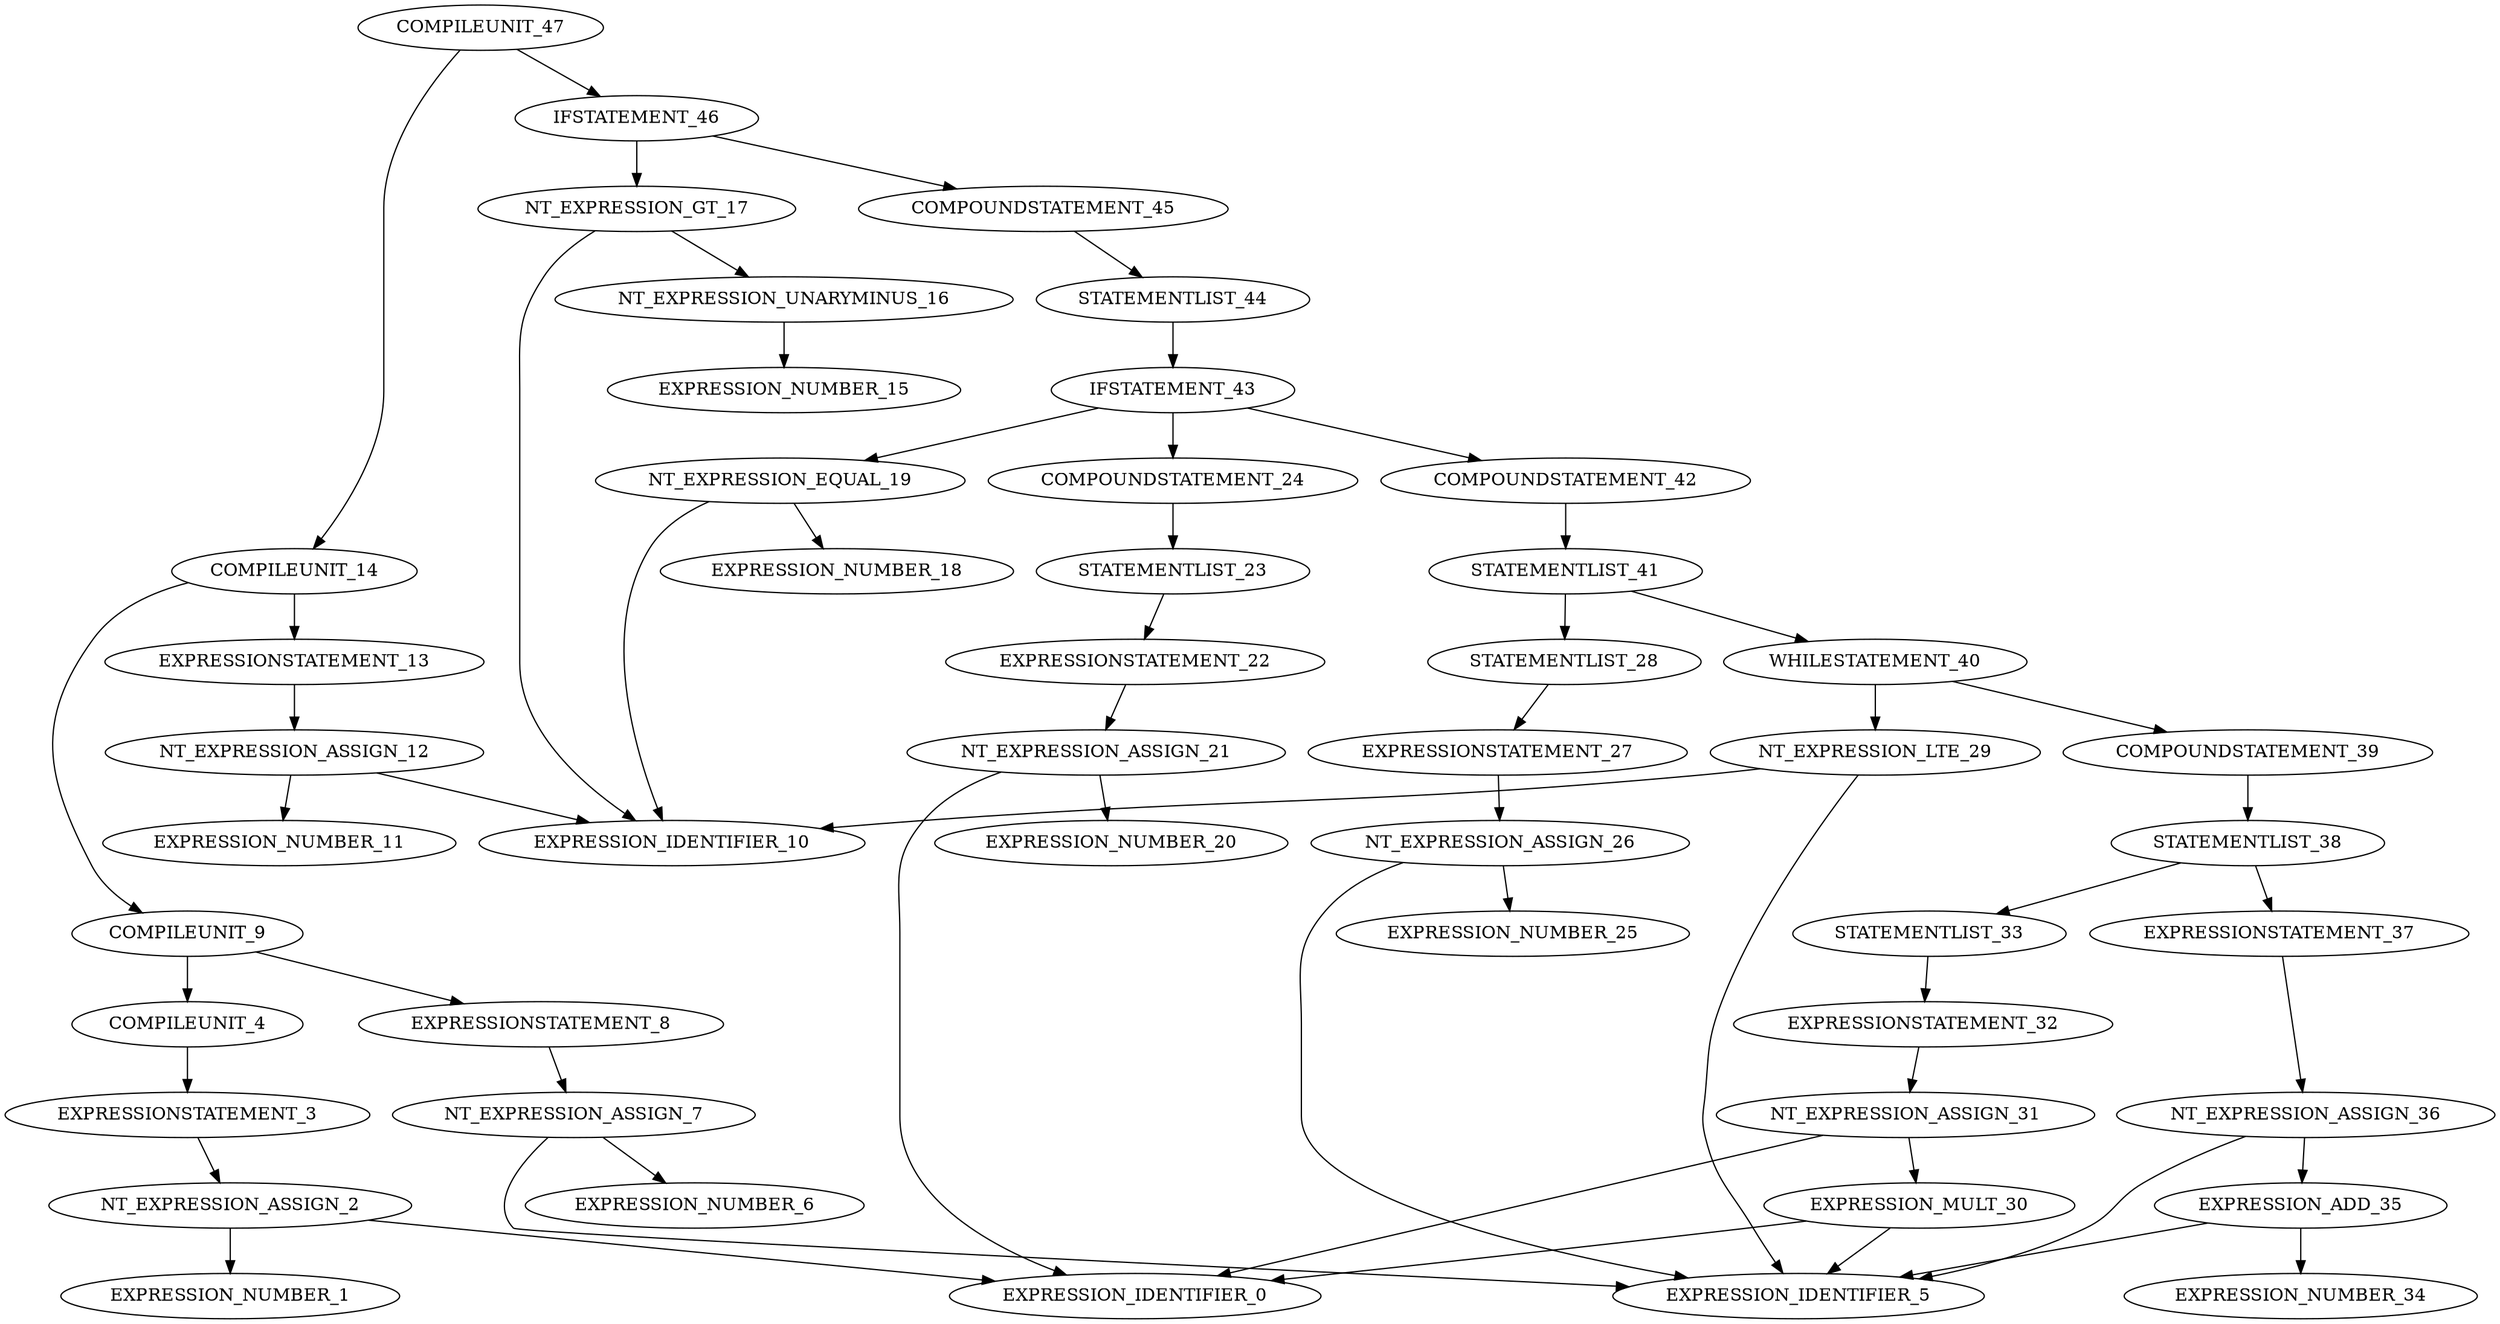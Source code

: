 digraph G{
"COMPILEUNIT_47"->"COMPILEUNIT_14";
"COMPILEUNIT_14"->"COMPILEUNIT_9";
"COMPILEUNIT_9"->"COMPILEUNIT_4";
"COMPILEUNIT_4"->"EXPRESSIONSTATEMENT_3";
"EXPRESSIONSTATEMENT_3"->"NT_EXPRESSION_ASSIGN_2";
"NT_EXPRESSION_ASSIGN_2"->"EXPRESSION_IDENTIFIER_0";
"NT_EXPRESSION_ASSIGN_2"->"EXPRESSION_NUMBER_1";
"COMPILEUNIT_9"->"EXPRESSIONSTATEMENT_8";
"EXPRESSIONSTATEMENT_8"->"NT_EXPRESSION_ASSIGN_7";
"NT_EXPRESSION_ASSIGN_7"->"EXPRESSION_IDENTIFIER_5";
"NT_EXPRESSION_ASSIGN_7"->"EXPRESSION_NUMBER_6";
"COMPILEUNIT_14"->"EXPRESSIONSTATEMENT_13";
"EXPRESSIONSTATEMENT_13"->"NT_EXPRESSION_ASSIGN_12";
"NT_EXPRESSION_ASSIGN_12"->"EXPRESSION_IDENTIFIER_10";
"NT_EXPRESSION_ASSIGN_12"->"EXPRESSION_NUMBER_11";
"COMPILEUNIT_47"->"IFSTATEMENT_46";
"IFSTATEMENT_46"->"NT_EXPRESSION_GT_17";
"NT_EXPRESSION_GT_17"->"EXPRESSION_IDENTIFIER_10";
"NT_EXPRESSION_GT_17"->"NT_EXPRESSION_UNARYMINUS_16";
"NT_EXPRESSION_UNARYMINUS_16"->"EXPRESSION_NUMBER_15";
"IFSTATEMENT_46"->"COMPOUNDSTATEMENT_45";
"COMPOUNDSTATEMENT_45"->"STATEMENTLIST_44";
"STATEMENTLIST_44"->"IFSTATEMENT_43";
"IFSTATEMENT_43"->"NT_EXPRESSION_EQUAL_19";
"NT_EXPRESSION_EQUAL_19"->"EXPRESSION_IDENTIFIER_10";
"NT_EXPRESSION_EQUAL_19"->"EXPRESSION_NUMBER_18";
"IFSTATEMENT_43"->"COMPOUNDSTATEMENT_24";
"COMPOUNDSTATEMENT_24"->"STATEMENTLIST_23";
"STATEMENTLIST_23"->"EXPRESSIONSTATEMENT_22";
"EXPRESSIONSTATEMENT_22"->"NT_EXPRESSION_ASSIGN_21";
"NT_EXPRESSION_ASSIGN_21"->"EXPRESSION_IDENTIFIER_0";
"NT_EXPRESSION_ASSIGN_21"->"EXPRESSION_NUMBER_20";
"IFSTATEMENT_43"->"COMPOUNDSTATEMENT_42";
"COMPOUNDSTATEMENT_42"->"STATEMENTLIST_41";
"STATEMENTLIST_41"->"STATEMENTLIST_28";
"STATEMENTLIST_28"->"EXPRESSIONSTATEMENT_27";
"EXPRESSIONSTATEMENT_27"->"NT_EXPRESSION_ASSIGN_26";
"NT_EXPRESSION_ASSIGN_26"->"EXPRESSION_IDENTIFIER_5";
"NT_EXPRESSION_ASSIGN_26"->"EXPRESSION_NUMBER_25";
"STATEMENTLIST_41"->"WHILESTATEMENT_40";
"WHILESTATEMENT_40"->"NT_EXPRESSION_LTE_29";
"NT_EXPRESSION_LTE_29"->"EXPRESSION_IDENTIFIER_5";
"NT_EXPRESSION_LTE_29"->"EXPRESSION_IDENTIFIER_10";
"WHILESTATEMENT_40"->"COMPOUNDSTATEMENT_39";
"COMPOUNDSTATEMENT_39"->"STATEMENTLIST_38";
"STATEMENTLIST_38"->"STATEMENTLIST_33";
"STATEMENTLIST_33"->"EXPRESSIONSTATEMENT_32";
"EXPRESSIONSTATEMENT_32"->"NT_EXPRESSION_ASSIGN_31";
"NT_EXPRESSION_ASSIGN_31"->"EXPRESSION_IDENTIFIER_0";
"NT_EXPRESSION_ASSIGN_31"->"EXPRESSION_MULT_30";
"EXPRESSION_MULT_30"->"EXPRESSION_IDENTIFIER_0";
"EXPRESSION_MULT_30"->"EXPRESSION_IDENTIFIER_5";
"STATEMENTLIST_38"->"EXPRESSIONSTATEMENT_37";
"EXPRESSIONSTATEMENT_37"->"NT_EXPRESSION_ASSIGN_36";
"NT_EXPRESSION_ASSIGN_36"->"EXPRESSION_IDENTIFIER_5";
"NT_EXPRESSION_ASSIGN_36"->"EXPRESSION_ADD_35";
"EXPRESSION_ADD_35"->"EXPRESSION_IDENTIFIER_5";
"EXPRESSION_ADD_35"->"EXPRESSION_NUMBER_34";
}